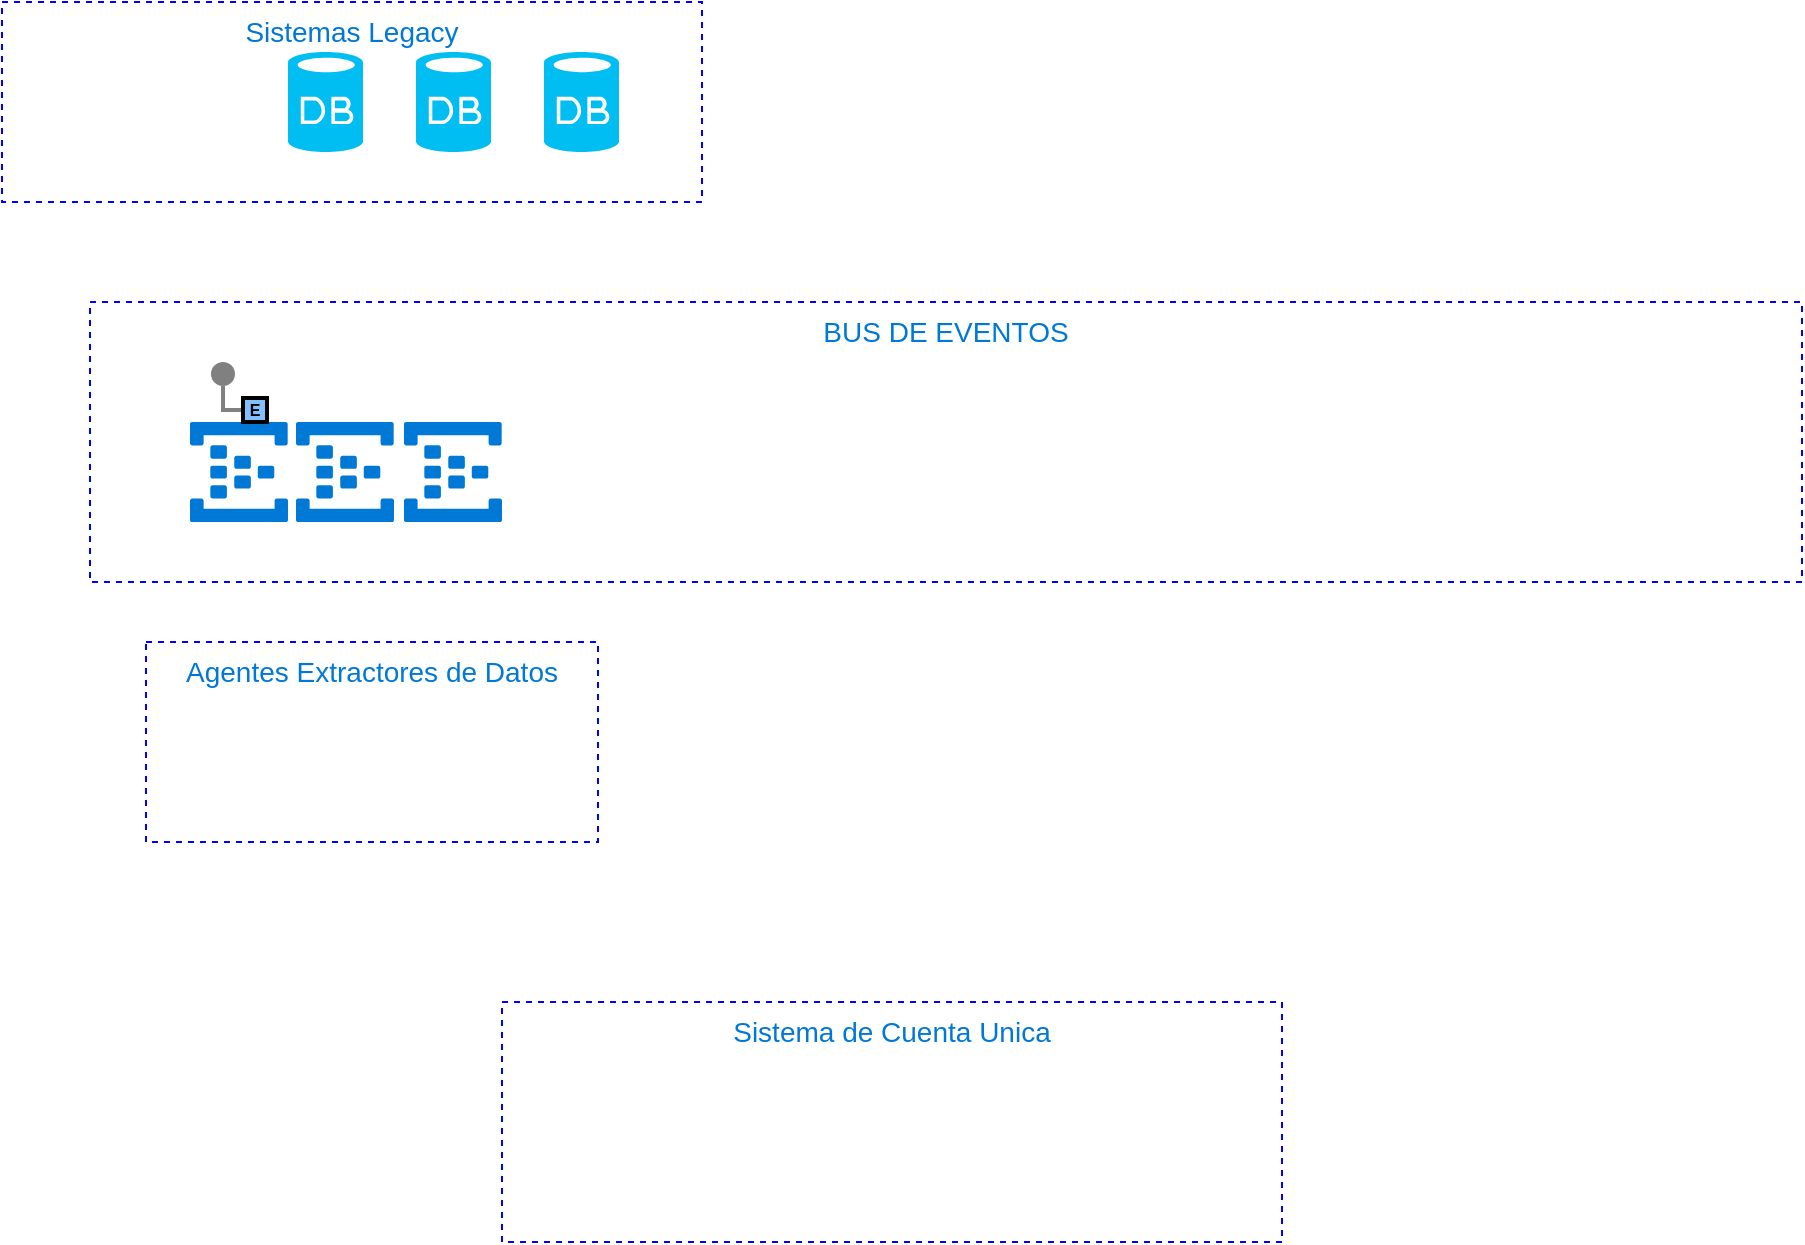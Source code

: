 <mxfile version="11.2.8" type="github" pages="1"><diagram id="zsQBbFG0kuu6M4jyXEDq" name="Page-1"><mxGraphModel dx="942" dy="614" grid="1" gridSize="10" guides="1" tooltips="1" connect="1" arrows="1" fold="1" page="1" pageScale="1" pageWidth="827" pageHeight="1169" math="0" shadow="0"><root><mxCell id="0"/><mxCell id="1" parent="0"/><mxCell id="V46HuXaM36CB3ubPjc8F-28" value="BUS DE EVENTOS" style="shape=rect;fillColor=none;strokeColor=#0000FF;dashed=1;fontSize=14;align=center;html=1;verticalAlign=top;fontColor=#0078D7;whiteSpace=wrap;" vertex="1" parent="1"><mxGeometry x="114" y="200" width="856" height="140" as="geometry"/></mxCell><mxCell id="V46HuXaM36CB3ubPjc8F-14" value="" style="shadow=0;dashed=0;html=1;strokeColor=none;labelPosition=center;verticalLabelPosition=bottom;verticalAlign=top;align=center;shape=mxgraph.mscae.cloud.event_hubs;fillColor=#0079D6;pointerEvents=1;" vertex="1" parent="1"><mxGeometry x="164" y="260" width="49" height="50" as="geometry"/></mxCell><mxCell id="V46HuXaM36CB3ubPjc8F-15" value="" style="shadow=0;dashed=0;html=1;strokeColor=none;labelPosition=center;verticalLabelPosition=bottom;verticalAlign=top;align=center;shape=mxgraph.mscae.cloud.event_hubs;fillColor=#0079D6;pointerEvents=1;" vertex="1" parent="1"><mxGeometry x="217" y="260" width="49" height="50" as="geometry"/></mxCell><mxCell id="V46HuXaM36CB3ubPjc8F-16" value="" style="shadow=0;dashed=0;html=1;strokeColor=none;labelPosition=center;verticalLabelPosition=bottom;verticalAlign=top;align=center;shape=mxgraph.mscae.cloud.event_hubs;fillColor=#0079D6;pointerEvents=1;" vertex="1" parent="1"><mxGeometry x="271" y="260" width="49" height="50" as="geometry"/></mxCell><mxCell id="V46HuXaM36CB3ubPjc8F-18" value="Sistemas Legacy" style="shape=rect;fillColor=none;strokeColor=#0000FF;dashed=1;fontSize=14;align=center;html=1;verticalAlign=top;fontColor=#0078D7;whiteSpace=wrap;" vertex="1" parent="1"><mxGeometry x="70" y="50" width="350" height="100" as="geometry"/></mxCell><mxCell id="V46HuXaM36CB3ubPjc8F-19" value="Sistema de Cuenta Unica" style="shape=rect;fillColor=none;strokeColor=#0000FF;dashed=1;fontSize=14;align=center;html=1;verticalAlign=top;fontColor=#0078D7;whiteSpace=wrap;" vertex="1" parent="1"><mxGeometry x="320" y="550" width="390" height="120" as="geometry"/></mxCell><mxCell id="V46HuXaM36CB3ubPjc8F-20" value="Agentes Extractores de Datos" style="shape=rect;fillColor=none;strokeColor=#0000FF;dashed=1;fontSize=14;align=center;html=1;verticalAlign=top;fontColor=#0078D7;whiteSpace=wrap;" vertex="1" parent="1"><mxGeometry x="142" y="370" width="226" height="100" as="geometry"/></mxCell><mxCell id="V46HuXaM36CB3ubPjc8F-22" value="" style="verticalLabelPosition=bottom;html=1;verticalAlign=top;align=center;strokeColor=none;fillColor=#00BEF2;shape=mxgraph.azure.database;" vertex="1" parent="1"><mxGeometry x="213" y="75" width="37.5" height="50" as="geometry"/></mxCell><mxCell id="V46HuXaM36CB3ubPjc8F-23" value="" style="verticalLabelPosition=bottom;html=1;verticalAlign=top;align=center;strokeColor=none;fillColor=#00BEF2;shape=mxgraph.azure.database;" vertex="1" parent="1"><mxGeometry x="277" y="75" width="37.5" height="50" as="geometry"/></mxCell><mxCell id="V46HuXaM36CB3ubPjc8F-24" value="" style="verticalLabelPosition=bottom;html=1;verticalAlign=top;align=center;strokeColor=none;fillColor=#00BEF2;shape=mxgraph.azure.database;" vertex="1" parent="1"><mxGeometry x="341" y="75" width="37.5" height="50" as="geometry"/></mxCell><mxCell id="V46HuXaM36CB3ubPjc8F-25" value="" style="edgeStyle=orthogonalEdgeStyle;rounded=0;exitX=0;exitY=0.5;endArrow=none;dashed=0;html=1;strokeColor=#808080;strokeWidth=2;" edge="1" source="V46HuXaM36CB3ubPjc8F-27" target="V46HuXaM36CB3ubPjc8F-26" parent="1"><mxGeometry relative="1" as="geometry"/></mxCell><mxCell id="V46HuXaM36CB3ubPjc8F-26" value="" style="strokeWidth=2;dashed=0;align=center;fontSize=8;shape=ellipse;fillColor=#808080;strokeColor=none;" vertex="1" parent="1"><mxGeometry x="174.5" y="230" width="12" height="12" as="geometry"/></mxCell><mxCell id="V46HuXaM36CB3ubPjc8F-27" value="E" style="strokeWidth=2;dashed=0;align=center;fontSize=8;shape=rect;fillColor=#83BEFF;strokeColor=#000000;fontStyle=1;" vertex="1" parent="1"><mxGeometry x="190.5" y="248" width="12" height="12" as="geometry"/></mxCell></root></mxGraphModel></diagram></mxfile>